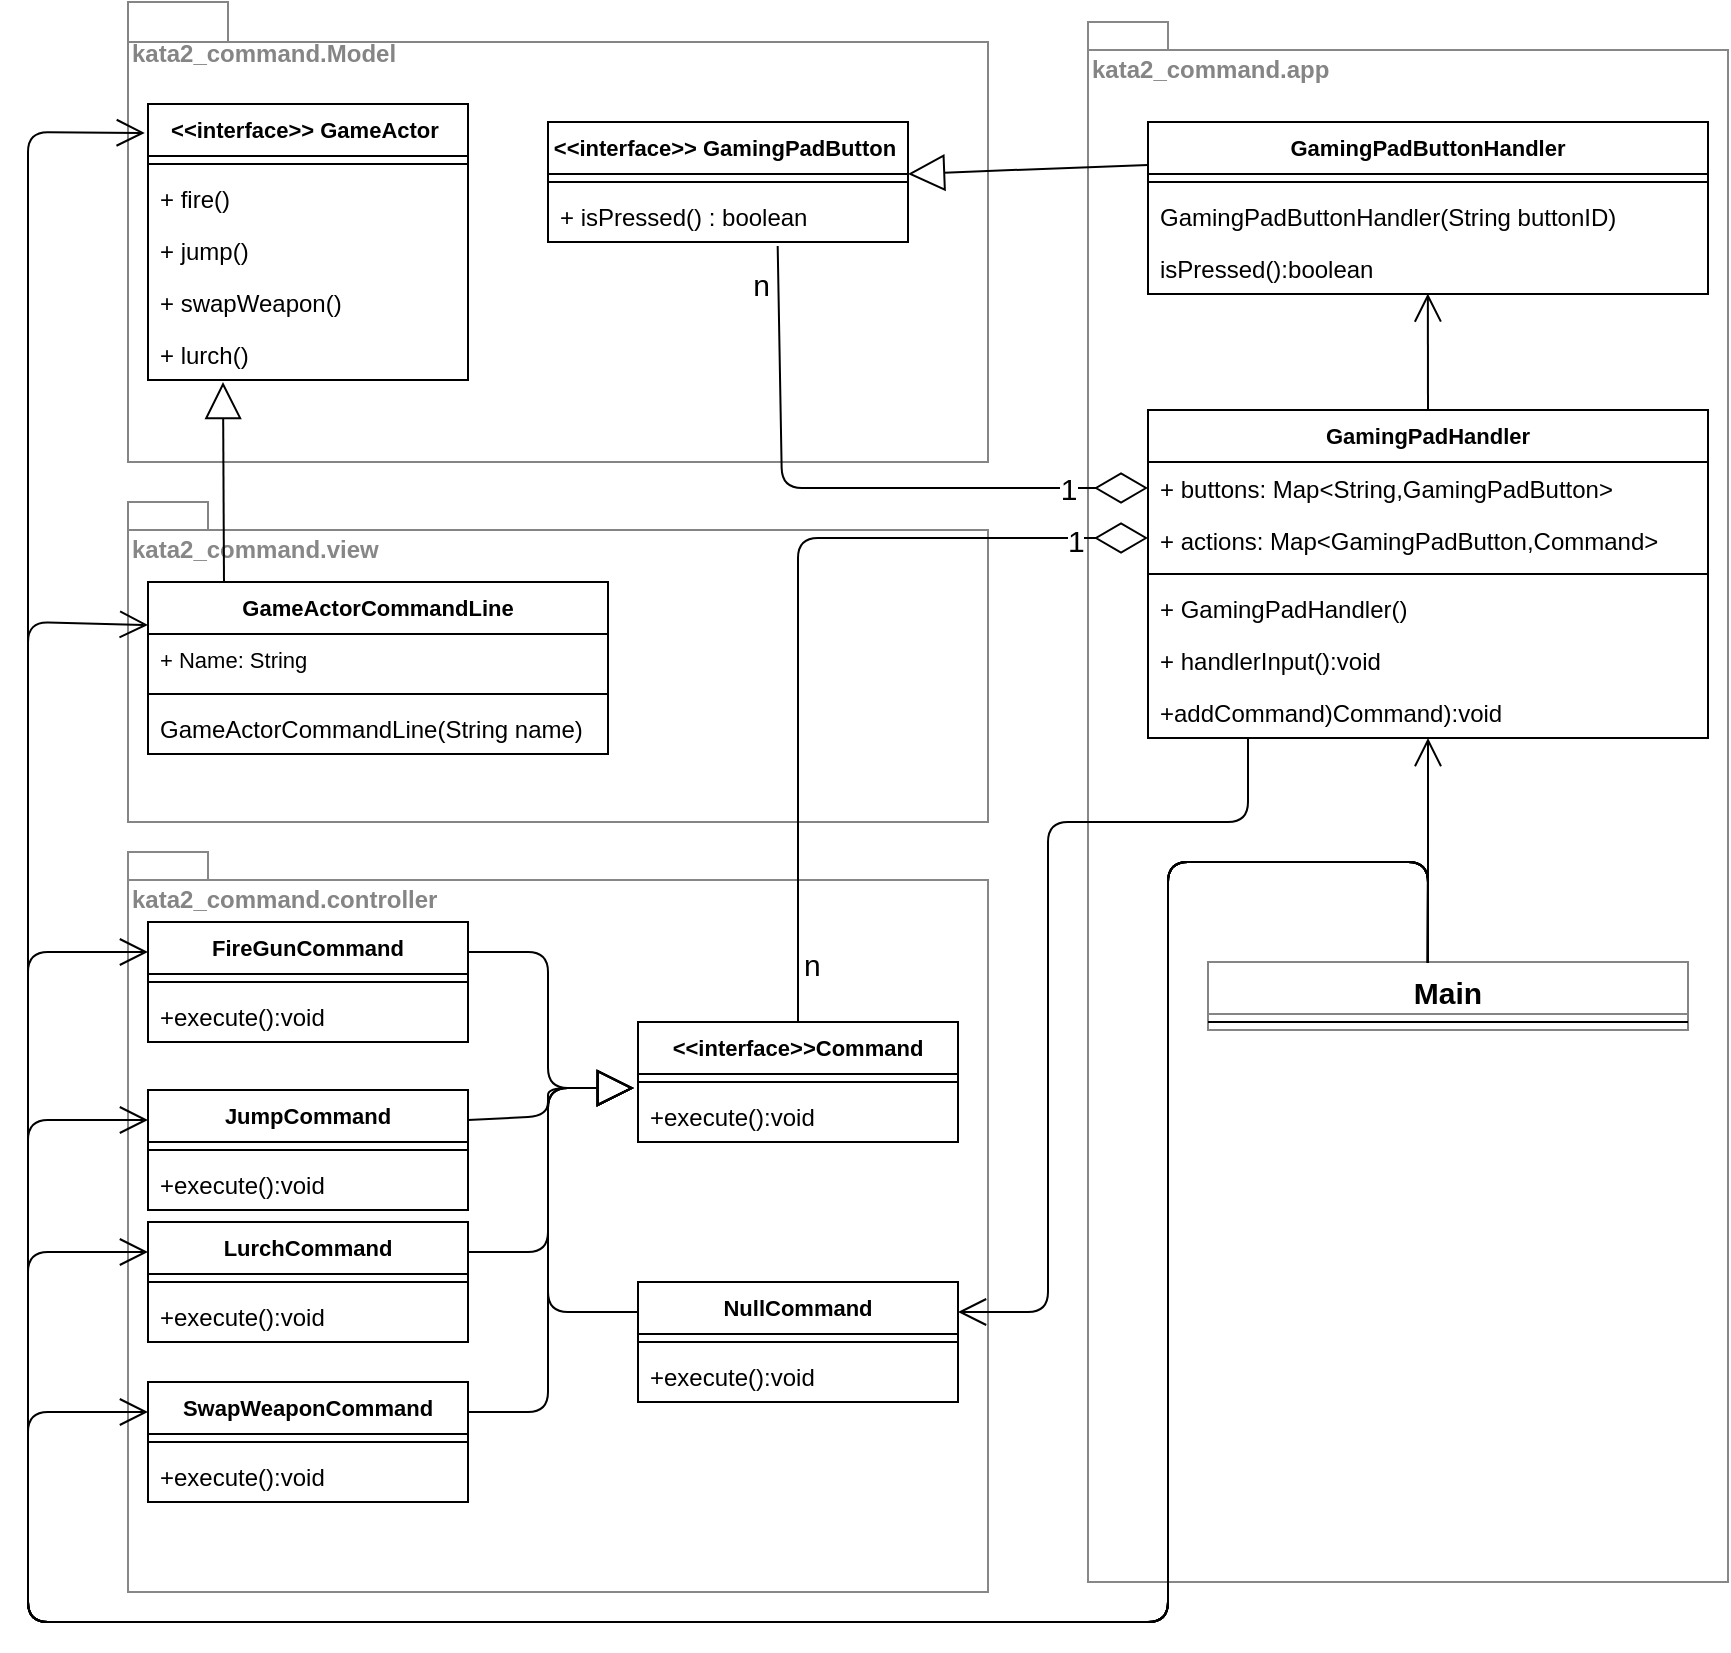 <mxfile version="14.2.4" type="device"><diagram id="ltqiJIYl4caDQ0jn4qxI" name="Page-1"><mxGraphModel dx="1976" dy="831" grid="1" gridSize="10" guides="1" tooltips="1" connect="1" arrows="1" fold="1" page="1" pageScale="1" pageWidth="827" pageHeight="1169" math="0" shadow="0"><root><mxCell id="0"/><mxCell id="1" parent="0"/><mxCell id="Au17P-Bf-2cugLzjKPA1-1" value="kata2_command.controller" style="shape=folder;fontStyle=1;spacingTop=10;tabWidth=40;tabHeight=14;tabPosition=left;html=1;verticalAlign=top;align=left;fontColor=#858585;strokeColor=#878787;" vertex="1" parent="1"><mxGeometry x="10" y="445" width="430" height="370" as="geometry"/></mxCell><mxCell id="Au17P-Bf-2cugLzjKPA1-2" value="kata2_command.app" style="shape=folder;fontStyle=1;spacingTop=10;tabWidth=40;tabHeight=14;tabPosition=left;html=1;verticalAlign=top;align=left;fontColor=#858585;sketch=0;strokeColor=#878787;" vertex="1" parent="1"><mxGeometry x="490" y="30" width="320" height="780" as="geometry"/></mxCell><mxCell id="Au17P-Bf-2cugLzjKPA1-3" value="kata2_command.Model" style="shape=folder;fontStyle=1;spacingTop=12;tabWidth=50;tabHeight=20;tabPosition=left;html=1;labelPosition=center;verticalLabelPosition=middle;align=left;verticalAlign=top;fontColor=#858585;strokeColor=#858585;" vertex="1" parent="1"><mxGeometry x="10" y="20" width="430" height="230" as="geometry"/></mxCell><mxCell id="Au17P-Bf-2cugLzjKPA1-4" value="kata2_command.view" style="shape=folder;fontStyle=1;spacingTop=10;tabWidth=40;tabHeight=14;tabPosition=left;html=1;align=left;verticalAlign=top;fontColor=#878787;strokeColor=#858585;" vertex="1" parent="1"><mxGeometry x="10" y="270" width="430" height="160" as="geometry"/></mxCell><mxCell id="Au17P-Bf-2cugLzjKPA1-7" value="GameActorCommandLine" style="swimlane;fontStyle=1;align=center;verticalAlign=top;childLayout=stackLayout;horizontal=1;startSize=26;horizontalStack=0;resizeParent=1;resizeParentMax=0;resizeLast=0;collapsible=1;marginBottom=0;fontSize=11;" vertex="1" parent="1"><mxGeometry x="20" y="310" width="230" height="86" as="geometry"/></mxCell><mxCell id="Au17P-Bf-2cugLzjKPA1-8" value="+ Name: String" style="text;strokeColor=none;fillColor=none;align=left;verticalAlign=top;spacingLeft=4;spacingRight=4;overflow=hidden;rotatable=0;points=[[0,0.5],[1,0.5]];portConstraint=eastwest;fontSize=11;" vertex="1" parent="Au17P-Bf-2cugLzjKPA1-7"><mxGeometry y="26" width="230" height="26" as="geometry"/></mxCell><mxCell id="Au17P-Bf-2cugLzjKPA1-9" value="" style="line;strokeWidth=1;fillColor=none;align=left;verticalAlign=middle;spacingTop=-1;spacingLeft=3;spacingRight=3;rotatable=0;labelPosition=right;points=[];portConstraint=eastwest;" vertex="1" parent="Au17P-Bf-2cugLzjKPA1-7"><mxGeometry y="52" width="230" height="8" as="geometry"/></mxCell><mxCell id="Au17P-Bf-2cugLzjKPA1-10" value="GameActorCommandLine(String name)" style="text;strokeColor=none;fillColor=none;align=left;verticalAlign=top;spacingLeft=4;spacingRight=4;overflow=hidden;rotatable=0;points=[[0,0.5],[1,0.5]];portConstraint=eastwest;" vertex="1" parent="Au17P-Bf-2cugLzjKPA1-7"><mxGeometry y="60" width="230" height="26" as="geometry"/></mxCell><mxCell id="Au17P-Bf-2cugLzjKPA1-11" value="Extends" style="endArrow=block;endSize=16;endFill=0;html=1;entryX=0.25;entryY=1;entryDx=0;entryDy=0;textOpacity=0;" edge="1" parent="1"><mxGeometry x="-0.052" y="1" width="160" relative="1" as="geometry"><mxPoint x="58" y="310" as="sourcePoint"/><mxPoint x="57.5" y="210" as="targetPoint"/><mxPoint as="offset"/></mxGeometry></mxCell><mxCell id="Au17P-Bf-2cugLzjKPA1-14" value="&lt;&lt;interface&gt;&gt; GameActor " style="swimlane;fontStyle=1;align=center;verticalAlign=top;childLayout=stackLayout;horizontal=1;startSize=26;horizontalStack=0;resizeParent=1;resizeParentMax=0;resizeLast=0;collapsible=1;marginBottom=0;fontSize=11;" vertex="1" parent="1"><mxGeometry x="20" y="71" width="160" height="138" as="geometry"/></mxCell><mxCell id="Au17P-Bf-2cugLzjKPA1-16" value="" style="line;strokeWidth=1;fillColor=none;align=left;verticalAlign=middle;spacingTop=-1;spacingLeft=3;spacingRight=3;rotatable=0;labelPosition=right;points=[];portConstraint=eastwest;" vertex="1" parent="Au17P-Bf-2cugLzjKPA1-14"><mxGeometry y="26" width="160" height="8" as="geometry"/></mxCell><mxCell id="Au17P-Bf-2cugLzjKPA1-17" value="+ fire()&#10;" style="text;strokeColor=none;fillColor=none;align=left;verticalAlign=top;spacingLeft=4;spacingRight=4;overflow=hidden;rotatable=0;points=[[0,0.5],[1,0.5]];portConstraint=eastwest;" vertex="1" parent="Au17P-Bf-2cugLzjKPA1-14"><mxGeometry y="34" width="160" height="26" as="geometry"/></mxCell><mxCell id="Au17P-Bf-2cugLzjKPA1-18" value="+ jump()&#10;" style="text;strokeColor=none;fillColor=none;align=left;verticalAlign=top;spacingLeft=4;spacingRight=4;overflow=hidden;rotatable=0;points=[[0,0.5],[1,0.5]];portConstraint=eastwest;" vertex="1" parent="Au17P-Bf-2cugLzjKPA1-14"><mxGeometry y="60" width="160" height="26" as="geometry"/></mxCell><mxCell id="Au17P-Bf-2cugLzjKPA1-19" value="+ swapWeapon()&#10;" style="text;strokeColor=none;fillColor=none;align=left;verticalAlign=top;spacingLeft=4;spacingRight=4;overflow=hidden;rotatable=0;points=[[0,0.5],[1,0.5]];portConstraint=eastwest;" vertex="1" parent="Au17P-Bf-2cugLzjKPA1-14"><mxGeometry y="86" width="160" height="26" as="geometry"/></mxCell><mxCell id="Au17P-Bf-2cugLzjKPA1-20" value="+ lurch()&#10;" style="text;strokeColor=none;fillColor=none;align=left;verticalAlign=top;spacingLeft=4;spacingRight=4;overflow=hidden;rotatable=0;points=[[0,0.5],[1,0.5]];portConstraint=eastwest;" vertex="1" parent="Au17P-Bf-2cugLzjKPA1-14"><mxGeometry y="112" width="160" height="26" as="geometry"/></mxCell><mxCell id="Au17P-Bf-2cugLzjKPA1-21" value="&lt;&lt;interface&gt;&gt; GamingPadButton " style="swimlane;fontStyle=1;align=center;verticalAlign=top;childLayout=stackLayout;horizontal=1;startSize=26;horizontalStack=0;resizeParent=1;resizeParentMax=0;resizeLast=0;collapsible=1;marginBottom=0;fontSize=11;" vertex="1" parent="1"><mxGeometry x="220" y="80" width="180" height="60" as="geometry"/></mxCell><mxCell id="Au17P-Bf-2cugLzjKPA1-22" value="" style="line;strokeWidth=1;fillColor=none;align=left;verticalAlign=middle;spacingTop=-1;spacingLeft=3;spacingRight=3;rotatable=0;labelPosition=right;points=[];portConstraint=eastwest;" vertex="1" parent="Au17P-Bf-2cugLzjKPA1-21"><mxGeometry y="26" width="180" height="8" as="geometry"/></mxCell><mxCell id="Au17P-Bf-2cugLzjKPA1-31" value="Extends" style="endArrow=block;endSize=16;endFill=0;html=1;textOpacity=0;exitX=0;exitY=0.25;exitDx=0;exitDy=0;" edge="1" parent="Au17P-Bf-2cugLzjKPA1-21" source="Au17P-Bf-2cugLzjKPA1-27"><mxGeometry x="-0.052" y="1" width="160" relative="1" as="geometry"><mxPoint x="169.32" y="126" as="sourcePoint"/><mxPoint x="180" y="26" as="targetPoint"/><mxPoint as="offset"/></mxGeometry></mxCell><mxCell id="Au17P-Bf-2cugLzjKPA1-23" value="+ isPressed() : boolean&#10;" style="text;strokeColor=none;fillColor=none;align=left;verticalAlign=top;spacingLeft=4;spacingRight=4;overflow=hidden;rotatable=0;points=[[0,0.5],[1,0.5]];portConstraint=eastwest;" vertex="1" parent="Au17P-Bf-2cugLzjKPA1-21"><mxGeometry y="34" width="180" height="26" as="geometry"/></mxCell><mxCell id="Au17P-Bf-2cugLzjKPA1-27" value="GamingPadButtonHandler" style="swimlane;fontStyle=1;align=center;verticalAlign=top;childLayout=stackLayout;horizontal=1;startSize=26;horizontalStack=0;resizeParent=1;resizeParentMax=0;resizeLast=0;collapsible=1;marginBottom=0;fontSize=11;" vertex="1" parent="1"><mxGeometry x="520" y="80" width="280" height="86" as="geometry"/></mxCell><mxCell id="Au17P-Bf-2cugLzjKPA1-29" value="" style="line;strokeWidth=1;fillColor=none;align=left;verticalAlign=middle;spacingTop=-1;spacingLeft=3;spacingRight=3;rotatable=0;labelPosition=right;points=[];portConstraint=eastwest;" vertex="1" parent="Au17P-Bf-2cugLzjKPA1-27"><mxGeometry y="26" width="280" height="8" as="geometry"/></mxCell><mxCell id="Au17P-Bf-2cugLzjKPA1-30" value="GamingPadButtonHandler(String buttonID)" style="text;strokeColor=none;fillColor=none;align=left;verticalAlign=top;spacingLeft=4;spacingRight=4;overflow=hidden;rotatable=0;points=[[0,0.5],[1,0.5]];portConstraint=eastwest;" vertex="1" parent="Au17P-Bf-2cugLzjKPA1-27"><mxGeometry y="34" width="280" height="26" as="geometry"/></mxCell><mxCell id="Au17P-Bf-2cugLzjKPA1-40" value="isPressed():boolean" style="text;strokeColor=none;fillColor=none;align=left;verticalAlign=top;spacingLeft=4;spacingRight=4;overflow=hidden;rotatable=0;points=[[0,0.5],[1,0.5]];portConstraint=eastwest;" vertex="1" parent="Au17P-Bf-2cugLzjKPA1-27"><mxGeometry y="60" width="280" height="26" as="geometry"/></mxCell><mxCell id="Au17P-Bf-2cugLzjKPA1-36" value="GamingPadHandler" style="swimlane;fontStyle=1;align=center;verticalAlign=top;childLayout=stackLayout;horizontal=1;startSize=26;horizontalStack=0;resizeParent=1;resizeParentMax=0;resizeLast=0;collapsible=1;marginBottom=0;fontSize=11;" vertex="1" parent="1"><mxGeometry x="520" y="224" width="280" height="164" as="geometry"/></mxCell><mxCell id="Au17P-Bf-2cugLzjKPA1-37" value="+ buttons: Map&lt;String,GamingPadButton&gt;" style="text;strokeColor=none;fillColor=none;align=left;verticalAlign=top;spacingLeft=4;spacingRight=4;overflow=hidden;rotatable=0;points=[[0,0.5],[1,0.5]];portConstraint=eastwest;" vertex="1" parent="Au17P-Bf-2cugLzjKPA1-36"><mxGeometry y="26" width="280" height="26" as="geometry"/></mxCell><mxCell id="Au17P-Bf-2cugLzjKPA1-43" value="+ actions: Map&lt;GamingPadButton,Command&gt;" style="text;strokeColor=none;fillColor=none;align=left;verticalAlign=top;spacingLeft=4;spacingRight=4;overflow=hidden;rotatable=0;points=[[0,0.5],[1,0.5]];portConstraint=eastwest;" vertex="1" parent="Au17P-Bf-2cugLzjKPA1-36"><mxGeometry y="52" width="280" height="26" as="geometry"/></mxCell><mxCell id="Au17P-Bf-2cugLzjKPA1-38" value="" style="line;strokeWidth=1;fillColor=none;align=left;verticalAlign=middle;spacingTop=-1;spacingLeft=3;spacingRight=3;rotatable=0;labelPosition=right;points=[];portConstraint=eastwest;" vertex="1" parent="Au17P-Bf-2cugLzjKPA1-36"><mxGeometry y="78" width="280" height="8" as="geometry"/></mxCell><mxCell id="Au17P-Bf-2cugLzjKPA1-39" value="+ GamingPadHandler()" style="text;strokeColor=none;fillColor=none;align=left;verticalAlign=top;spacingLeft=4;spacingRight=4;overflow=hidden;rotatable=0;points=[[0,0.5],[1,0.5]];portConstraint=eastwest;" vertex="1" parent="Au17P-Bf-2cugLzjKPA1-36"><mxGeometry y="86" width="280" height="26" as="geometry"/></mxCell><mxCell id="Au17P-Bf-2cugLzjKPA1-50" value="+ handlerInput():void" style="text;strokeColor=none;fillColor=none;align=left;verticalAlign=top;spacingLeft=4;spacingRight=4;overflow=hidden;rotatable=0;points=[[0,0.5],[1,0.5]];portConstraint=eastwest;" vertex="1" parent="Au17P-Bf-2cugLzjKPA1-36"><mxGeometry y="112" width="280" height="26" as="geometry"/></mxCell><mxCell id="Au17P-Bf-2cugLzjKPA1-51" value="+addCommand)Command):void" style="text;strokeColor=none;fillColor=none;align=left;verticalAlign=top;spacingLeft=4;spacingRight=4;overflow=hidden;rotatable=0;points=[[0,0.5],[1,0.5]];portConstraint=eastwest;" vertex="1" parent="Au17P-Bf-2cugLzjKPA1-36"><mxGeometry y="138" width="280" height="26" as="geometry"/></mxCell><mxCell id="Au17P-Bf-2cugLzjKPA1-41" value="" style="endArrow=diamondThin;endFill=0;endSize=24;html=1;fontSize=11;fontColor=#000000;entryX=0;entryY=0.5;entryDx=0;entryDy=0;exitX=0.638;exitY=1.075;exitDx=0;exitDy=0;exitPerimeter=0;" edge="1" parent="1" source="Au17P-Bf-2cugLzjKPA1-23" target="Au17P-Bf-2cugLzjKPA1-37"><mxGeometry width="160" relative="1" as="geometry"><mxPoint x="337" y="150" as="sourcePoint"/><mxPoint x="770" y="440" as="targetPoint"/><Array as="points"><mxPoint x="337" y="263"/></Array></mxGeometry></mxCell><mxCell id="Au17P-Bf-2cugLzjKPA1-114" value="1" style="edgeLabel;html=1;align=center;verticalAlign=middle;resizable=0;points=[];fontSize=15;fontColor=none;" vertex="1" connectable="0" parent="Au17P-Bf-2cugLzjKPA1-41"><mxGeometry x="0.787" relative="1" as="geometry"><mxPoint x="-7.7" as="offset"/></mxGeometry></mxCell><mxCell id="Au17P-Bf-2cugLzjKPA1-115" value="n" style="edgeLabel;html=1;align=right;verticalAlign=middle;resizable=0;points=[];fontSize=15;fontColor=none;" vertex="1" connectable="0" parent="Au17P-Bf-2cugLzjKPA1-41"><mxGeometry x="-0.878" y="-4" relative="1" as="geometry"><mxPoint as="offset"/></mxGeometry></mxCell><mxCell id="Au17P-Bf-2cugLzjKPA1-44" value="&lt;&lt;interface&gt;&gt;Command" style="swimlane;fontStyle=1;align=center;verticalAlign=top;childLayout=stackLayout;horizontal=1;startSize=26;horizontalStack=0;resizeParent=1;resizeParentMax=0;resizeLast=0;collapsible=1;marginBottom=0;sketch=0;fontSize=11;fontColor=#000000;" vertex="1" parent="1"><mxGeometry x="265" y="530" width="160" height="60" as="geometry"/></mxCell><mxCell id="Au17P-Bf-2cugLzjKPA1-46" value="" style="line;strokeWidth=1;fillColor=none;align=left;verticalAlign=middle;spacingTop=-1;spacingLeft=3;spacingRight=3;rotatable=0;labelPosition=right;points=[];portConstraint=eastwest;" vertex="1" parent="Au17P-Bf-2cugLzjKPA1-44"><mxGeometry y="26" width="160" height="8" as="geometry"/></mxCell><mxCell id="Au17P-Bf-2cugLzjKPA1-47" value="+execute():void" style="text;strokeColor=none;fillColor=none;align=left;verticalAlign=top;spacingLeft=4;spacingRight=4;overflow=hidden;rotatable=0;points=[[0,0.5],[1,0.5]];portConstraint=eastwest;" vertex="1" parent="Au17P-Bf-2cugLzjKPA1-44"><mxGeometry y="34" width="160" height="26" as="geometry"/></mxCell><mxCell id="Au17P-Bf-2cugLzjKPA1-48" value="" style="endArrow=diamondThin;endFill=0;endSize=24;html=1;fontSize=11;fontColor=#000000;exitX=0.5;exitY=0;exitDx=0;exitDy=0;" edge="1" parent="1" source="Au17P-Bf-2cugLzjKPA1-44"><mxGeometry width="160" relative="1" as="geometry"><mxPoint x="334" y="520" as="sourcePoint"/><mxPoint x="520" y="288" as="targetPoint"/><Array as="points"><mxPoint x="345" y="288"/></Array></mxGeometry></mxCell><mxCell id="Au17P-Bf-2cugLzjKPA1-112" value="&lt;p style=&quot;line-height: 0%&quot;&gt;n&lt;/p&gt;" style="edgeLabel;html=1;align=left;verticalAlign=middle;resizable=0;points=[];fontSize=15;fontColor=none;" vertex="1" connectable="0" parent="Au17P-Bf-2cugLzjKPA1-48"><mxGeometry x="-0.858" y="-1" relative="1" as="geometry"><mxPoint as="offset"/></mxGeometry></mxCell><mxCell id="Au17P-Bf-2cugLzjKPA1-113" value="1" style="edgeLabel;html=1;align=left;verticalAlign=middle;resizable=0;points=[];fontSize=15;fontColor=none;" vertex="1" connectable="0" parent="Au17P-Bf-2cugLzjKPA1-48"><mxGeometry x="0.799" y="-1" relative="1" as="geometry"><mxPoint as="offset"/></mxGeometry></mxCell><mxCell id="Au17P-Bf-2cugLzjKPA1-49" value="" style="endArrow=open;endFill=1;endSize=12;html=1;fontSize=11;fontColor=#000000;entryX=0.531;entryY=0.174;entryDx=0;entryDy=0;entryPerimeter=0;exitX=0.5;exitY=0;exitDx=0;exitDy=0;" edge="1" parent="1" source="Au17P-Bf-2cugLzjKPA1-36" target="Au17P-Bf-2cugLzjKPA1-2"><mxGeometry width="160" relative="1" as="geometry"><mxPoint x="400" y="410" as="sourcePoint"/><mxPoint x="560" y="410" as="targetPoint"/></mxGeometry></mxCell><mxCell id="Au17P-Bf-2cugLzjKPA1-52" value="Main" style="swimlane;fontStyle=1;align=center;verticalAlign=top;childLayout=stackLayout;horizontal=1;startSize=26;horizontalStack=0;resizeParent=1;resizeParentMax=0;resizeLast=0;collapsible=1;marginBottom=0;sketch=0;strokeColor=#858585;fontSize=15;fontColor=#000000;" vertex="1" parent="1"><mxGeometry x="550" y="500" width="240" height="34" as="geometry"/></mxCell><mxCell id="Au17P-Bf-2cugLzjKPA1-54" value="" style="line;strokeWidth=1;fillColor=none;align=left;verticalAlign=middle;spacingTop=-1;spacingLeft=3;spacingRight=3;rotatable=0;labelPosition=right;points=[];portConstraint=eastwest;" vertex="1" parent="Au17P-Bf-2cugLzjKPA1-52"><mxGeometry y="26" width="240" height="8" as="geometry"/></mxCell><mxCell id="Au17P-Bf-2cugLzjKPA1-56" value="NullCommand" style="swimlane;fontStyle=1;align=center;verticalAlign=top;childLayout=stackLayout;horizontal=1;startSize=26;horizontalStack=0;resizeParent=1;resizeParentMax=0;resizeLast=0;collapsible=1;marginBottom=0;sketch=0;fontSize=11;fontColor=#000000;" vertex="1" parent="1"><mxGeometry x="265" y="660" width="160" height="60" as="geometry"/></mxCell><mxCell id="Au17P-Bf-2cugLzjKPA1-57" value="" style="line;strokeWidth=1;fillColor=none;align=left;verticalAlign=middle;spacingTop=-1;spacingLeft=3;spacingRight=3;rotatable=0;labelPosition=right;points=[];portConstraint=eastwest;" vertex="1" parent="Au17P-Bf-2cugLzjKPA1-56"><mxGeometry y="26" width="160" height="8" as="geometry"/></mxCell><mxCell id="Au17P-Bf-2cugLzjKPA1-58" value="+execute():void" style="text;strokeColor=none;fillColor=none;align=left;verticalAlign=top;spacingLeft=4;spacingRight=4;overflow=hidden;rotatable=0;points=[[0,0.5],[1,0.5]];portConstraint=eastwest;" vertex="1" parent="Au17P-Bf-2cugLzjKPA1-56"><mxGeometry y="34" width="160" height="26" as="geometry"/></mxCell><mxCell id="Au17P-Bf-2cugLzjKPA1-59" value="" style="endArrow=open;endFill=1;endSize=12;html=1;fontSize=11;fontColor=#000000;entryX=1;entryY=0.25;entryDx=0;entryDy=0;" edge="1" parent="1" target="Au17P-Bf-2cugLzjKPA1-56"><mxGeometry width="160" relative="1" as="geometry"><mxPoint x="570" y="388" as="sourcePoint"/><mxPoint x="439" y="689" as="targetPoint"/><Array as="points"><mxPoint x="570" y="430"/><mxPoint x="470" y="430"/><mxPoint x="470" y="675"/></Array></mxGeometry></mxCell><mxCell id="Au17P-Bf-2cugLzjKPA1-69" value="JumpCommand" style="swimlane;fontStyle=1;align=center;verticalAlign=top;childLayout=stackLayout;horizontal=1;startSize=26;horizontalStack=0;resizeParent=1;resizeParentMax=0;resizeLast=0;collapsible=1;marginBottom=0;sketch=0;fontSize=11;fontColor=#000000;" vertex="1" parent="1"><mxGeometry x="20" y="564" width="160" height="60" as="geometry"/></mxCell><mxCell id="Au17P-Bf-2cugLzjKPA1-70" value="" style="line;strokeWidth=1;fillColor=none;align=left;verticalAlign=middle;spacingTop=-1;spacingLeft=3;spacingRight=3;rotatable=0;labelPosition=right;points=[];portConstraint=eastwest;" vertex="1" parent="Au17P-Bf-2cugLzjKPA1-69"><mxGeometry y="26" width="160" height="8" as="geometry"/></mxCell><mxCell id="Au17P-Bf-2cugLzjKPA1-71" value="+execute():void" style="text;strokeColor=none;fillColor=none;align=left;verticalAlign=top;spacingLeft=4;spacingRight=4;overflow=hidden;rotatable=0;points=[[0,0.5],[1,0.5]];portConstraint=eastwest;" vertex="1" parent="Au17P-Bf-2cugLzjKPA1-69"><mxGeometry y="34" width="160" height="26" as="geometry"/></mxCell><mxCell id="Au17P-Bf-2cugLzjKPA1-72" value="FireGunCommand" style="swimlane;fontStyle=1;align=center;verticalAlign=top;childLayout=stackLayout;horizontal=1;startSize=26;horizontalStack=0;resizeParent=1;resizeParentMax=0;resizeLast=0;collapsible=1;marginBottom=0;sketch=0;fontSize=11;fontColor=#000000;" vertex="1" parent="1"><mxGeometry x="20" y="480" width="160" height="60" as="geometry"/></mxCell><mxCell id="Au17P-Bf-2cugLzjKPA1-73" value="" style="line;strokeWidth=1;fillColor=none;align=left;verticalAlign=middle;spacingTop=-1;spacingLeft=3;spacingRight=3;rotatable=0;labelPosition=right;points=[];portConstraint=eastwest;" vertex="1" parent="Au17P-Bf-2cugLzjKPA1-72"><mxGeometry y="26" width="160" height="8" as="geometry"/></mxCell><mxCell id="Au17P-Bf-2cugLzjKPA1-74" value="+execute():void" style="text;strokeColor=none;fillColor=none;align=left;verticalAlign=top;spacingLeft=4;spacingRight=4;overflow=hidden;rotatable=0;points=[[0,0.5],[1,0.5]];portConstraint=eastwest;" vertex="1" parent="Au17P-Bf-2cugLzjKPA1-72"><mxGeometry y="34" width="160" height="26" as="geometry"/></mxCell><mxCell id="Au17P-Bf-2cugLzjKPA1-75" value="LurchCommand" style="swimlane;fontStyle=1;align=center;verticalAlign=top;childLayout=stackLayout;horizontal=1;startSize=26;horizontalStack=0;resizeParent=1;resizeParentMax=0;resizeLast=0;collapsible=1;marginBottom=0;sketch=0;fontSize=11;fontColor=#000000;" vertex="1" parent="1"><mxGeometry x="20" y="630" width="160" height="60" as="geometry"/></mxCell><mxCell id="Au17P-Bf-2cugLzjKPA1-76" value="" style="line;strokeWidth=1;fillColor=none;align=left;verticalAlign=middle;spacingTop=-1;spacingLeft=3;spacingRight=3;rotatable=0;labelPosition=right;points=[];portConstraint=eastwest;" vertex="1" parent="Au17P-Bf-2cugLzjKPA1-75"><mxGeometry y="26" width="160" height="8" as="geometry"/></mxCell><mxCell id="Au17P-Bf-2cugLzjKPA1-77" value="+execute():void" style="text;strokeColor=none;fillColor=none;align=left;verticalAlign=top;spacingLeft=4;spacingRight=4;overflow=hidden;rotatable=0;points=[[0,0.5],[1,0.5]];portConstraint=eastwest;" vertex="1" parent="Au17P-Bf-2cugLzjKPA1-75"><mxGeometry y="34" width="160" height="26" as="geometry"/></mxCell><mxCell id="Au17P-Bf-2cugLzjKPA1-78" value="SwapWeaponCommand" style="swimlane;fontStyle=1;align=center;verticalAlign=top;childLayout=stackLayout;horizontal=1;startSize=26;horizontalStack=0;resizeParent=1;resizeParentMax=0;resizeLast=0;collapsible=1;marginBottom=0;sketch=0;fontSize=11;fontColor=#000000;" vertex="1" parent="1"><mxGeometry x="20" y="710" width="160" height="60" as="geometry"/></mxCell><mxCell id="Au17P-Bf-2cugLzjKPA1-79" value="" style="line;strokeWidth=1;fillColor=none;align=left;verticalAlign=middle;spacingTop=-1;spacingLeft=3;spacingRight=3;rotatable=0;labelPosition=right;points=[];portConstraint=eastwest;" vertex="1" parent="Au17P-Bf-2cugLzjKPA1-78"><mxGeometry y="26" width="160" height="8" as="geometry"/></mxCell><mxCell id="Au17P-Bf-2cugLzjKPA1-80" value="+execute():void" style="text;strokeColor=none;fillColor=none;align=left;verticalAlign=top;spacingLeft=4;spacingRight=4;overflow=hidden;rotatable=0;points=[[0,0.5],[1,0.5]];portConstraint=eastwest;" vertex="1" parent="Au17P-Bf-2cugLzjKPA1-78"><mxGeometry y="34" width="160" height="26" as="geometry"/></mxCell><mxCell id="Au17P-Bf-2cugLzjKPA1-81" value="Extends" style="endArrow=block;endSize=16;endFill=0;html=1;fontSize=11;entryX=-0.013;entryY=-0.038;entryDx=0;entryDy=0;entryPerimeter=0;exitX=1;exitY=0.25;exitDx=0;exitDy=0;noLabel=1;fontColor=none;" edge="1" parent="1" source="Au17P-Bf-2cugLzjKPA1-72" target="Au17P-Bf-2cugLzjKPA1-47"><mxGeometry x="0.125" width="160" relative="1" as="geometry"><mxPoint x="230.03" y="618.55" as="sourcePoint"/><mxPoint x="230.0" y="550" as="targetPoint"/><Array as="points"><mxPoint x="220" y="495"/><mxPoint x="220" y="563"/></Array><mxPoint as="offset"/></mxGeometry></mxCell><mxCell id="Au17P-Bf-2cugLzjKPA1-82" value="Extends" style="endArrow=block;endSize=16;endFill=0;html=1;fontSize=11;entryX=-0.013;entryY=-0.038;entryDx=0;entryDy=0;entryPerimeter=0;exitX=1;exitY=0.25;exitDx=0;exitDy=0;noLabel=1;fontColor=none;" edge="1" parent="1" source="Au17P-Bf-2cugLzjKPA1-69" target="Au17P-Bf-2cugLzjKPA1-47"><mxGeometry x="0.125" width="160" relative="1" as="geometry"><mxPoint x="230.03" y="618.55" as="sourcePoint"/><mxPoint x="230.0" y="550" as="targetPoint"/><Array as="points"><mxPoint x="220" y="577"/><mxPoint x="220" y="563"/></Array><mxPoint as="offset"/></mxGeometry></mxCell><mxCell id="Au17P-Bf-2cugLzjKPA1-83" value="Extends" style="endArrow=block;endSize=16;endFill=0;html=1;fontSize=11;entryX=-0.013;entryY=-0.038;entryDx=0;entryDy=0;entryPerimeter=0;exitX=1;exitY=0.25;exitDx=0;exitDy=0;noLabel=1;fontColor=none;" edge="1" parent="1" source="Au17P-Bf-2cugLzjKPA1-75" target="Au17P-Bf-2cugLzjKPA1-47"><mxGeometry x="0.125" width="160" relative="1" as="geometry"><mxPoint x="230.03" y="618.55" as="sourcePoint"/><mxPoint x="230.0" y="550" as="targetPoint"/><Array as="points"><mxPoint x="220" y="645"/><mxPoint x="220" y="563"/></Array><mxPoint as="offset"/></mxGeometry></mxCell><mxCell id="Au17P-Bf-2cugLzjKPA1-84" value="Extends" style="endArrow=block;endSize=16;endFill=0;html=1;fontSize=11;entryX=-0.013;entryY=-0.038;entryDx=0;entryDy=0;entryPerimeter=0;noLabel=1;fontColor=none;exitX=1;exitY=0.25;exitDx=0;exitDy=0;" edge="1" parent="1" source="Au17P-Bf-2cugLzjKPA1-78" target="Au17P-Bf-2cugLzjKPA1-47"><mxGeometry x="0.125" width="160" relative="1" as="geometry"><mxPoint x="180" y="755" as="sourcePoint"/><mxPoint x="230.0" y="550" as="targetPoint"/><Array as="points"><mxPoint x="220" y="725"/><mxPoint x="220" y="563"/></Array><mxPoint as="offset"/></mxGeometry></mxCell><mxCell id="Au17P-Bf-2cugLzjKPA1-86" value="Extends" style="endArrow=block;endSize=16;endFill=0;html=1;fontSize=11;entryX=-0.013;entryY=-0.038;entryDx=0;entryDy=0;entryPerimeter=0;exitX=0;exitY=0.25;exitDx=0;exitDy=0;noLabel=1;fontColor=none;" edge="1" parent="1" source="Au17P-Bf-2cugLzjKPA1-56" target="Au17P-Bf-2cugLzjKPA1-47"><mxGeometry x="0.125" width="160" relative="1" as="geometry"><mxPoint x="230.03" y="618.55" as="sourcePoint"/><mxPoint x="230.0" y="550" as="targetPoint"/><Array as="points"><mxPoint x="220" y="675"/><mxPoint x="220" y="563"/></Array><mxPoint as="offset"/></mxGeometry></mxCell><mxCell id="Au17P-Bf-2cugLzjKPA1-87" value="" style="endArrow=open;endFill=1;endSize=12;html=1;fontSize=11;fontColor=none;entryX=0.5;entryY=1;entryDx=0;entryDy=0;exitX=0.531;exitY=0.603;exitDx=0;exitDy=0;exitPerimeter=0;" edge="1" parent="1" source="Au17P-Bf-2cugLzjKPA1-2" target="Au17P-Bf-2cugLzjKPA1-36"><mxGeometry width="160" relative="1" as="geometry"><mxPoint x="380" y="470" as="sourcePoint"/><mxPoint x="540" y="470" as="targetPoint"/><Array as="points"><mxPoint x="660" y="450"/></Array></mxGeometry></mxCell><mxCell id="Au17P-Bf-2cugLzjKPA1-97" value="" style="endArrow=open;endFill=1;endSize=12;html=1;fontSize=11;fontColor=none;exitX=0.531;exitY=0.603;exitDx=0;exitDy=0;exitPerimeter=0;entryX=0;entryY=0.25;entryDx=0;entryDy=0;" edge="1" parent="1" source="Au17P-Bf-2cugLzjKPA1-2" target="Au17P-Bf-2cugLzjKPA1-7"><mxGeometry width="160" relative="1" as="geometry"><mxPoint x="659.92" y="500.34" as="sourcePoint"/><mxPoint x="-70" y="40" as="targetPoint"/><Array as="points"><mxPoint x="660" y="450"/><mxPoint x="530" y="450"/><mxPoint x="530" y="830"/><mxPoint x="-40" y="830"/><mxPoint x="-40" y="330"/></Array></mxGeometry></mxCell><mxCell id="Au17P-Bf-2cugLzjKPA1-104" value="" style="endArrow=open;endFill=1;endSize=12;html=1;fontSize=11;fontColor=none;exitX=0.531;exitY=0.603;exitDx=0;exitDy=0;exitPerimeter=0;entryX=-0.01;entryY=0.105;entryDx=0;entryDy=0;entryPerimeter=0;" edge="1" parent="1" source="Au17P-Bf-2cugLzjKPA1-2" target="Au17P-Bf-2cugLzjKPA1-14"><mxGeometry width="160" relative="1" as="geometry"><mxPoint x="659.92" y="500.34" as="sourcePoint"/><mxPoint x="-70" y="40" as="targetPoint"/><Array as="points"><mxPoint x="660" y="450"/><mxPoint x="530" y="450"/><mxPoint x="530" y="830"/><mxPoint x="-40" y="830"/><mxPoint x="-40" y="85"/></Array></mxGeometry></mxCell><mxCell id="Au17P-Bf-2cugLzjKPA1-105" value="" style="endArrow=open;endFill=1;endSize=12;html=1;fontSize=11;fontColor=none;exitX=0.531;exitY=0.603;exitDx=0;exitDy=0;exitPerimeter=0;entryX=0;entryY=0.25;entryDx=0;entryDy=0;" edge="1" parent="1" source="Au17P-Bf-2cugLzjKPA1-2" target="Au17P-Bf-2cugLzjKPA1-72"><mxGeometry width="160" relative="1" as="geometry"><mxPoint x="659.92" y="500.34" as="sourcePoint"/><mxPoint x="-70" y="40" as="targetPoint"/><Array as="points"><mxPoint x="660" y="450"/><mxPoint x="530" y="450"/><mxPoint x="530" y="830"/><mxPoint x="-40" y="830"/><mxPoint x="-40" y="495"/></Array></mxGeometry></mxCell><mxCell id="Au17P-Bf-2cugLzjKPA1-106" value="" style="endArrow=open;endFill=1;endSize=12;html=1;fontSize=11;fontColor=none;exitX=0.531;exitY=0.603;exitDx=0;exitDy=0;exitPerimeter=0;entryX=0;entryY=0.25;entryDx=0;entryDy=0;" edge="1" parent="1" source="Au17P-Bf-2cugLzjKPA1-2" target="Au17P-Bf-2cugLzjKPA1-69"><mxGeometry width="160" relative="1" as="geometry"><mxPoint x="659.92" y="500.34" as="sourcePoint"/><mxPoint x="-70" y="40" as="targetPoint"/><Array as="points"><mxPoint x="660" y="450"/><mxPoint x="530" y="450"/><mxPoint x="530" y="830"/><mxPoint x="-40" y="830"/><mxPoint x="-40" y="579"/></Array></mxGeometry></mxCell><mxCell id="Au17P-Bf-2cugLzjKPA1-107" value="" style="endArrow=open;endFill=1;endSize=12;html=1;fontSize=11;fontColor=none;exitX=0.531;exitY=0.603;exitDx=0;exitDy=0;exitPerimeter=0;entryX=0;entryY=0.25;entryDx=0;entryDy=0;" edge="1" parent="1" source="Au17P-Bf-2cugLzjKPA1-2" target="Au17P-Bf-2cugLzjKPA1-75"><mxGeometry width="160" relative="1" as="geometry"><mxPoint x="659.92" y="500.34" as="sourcePoint"/><mxPoint x="-70" y="40" as="targetPoint"/><Array as="points"><mxPoint x="660" y="450"/><mxPoint x="530" y="450"/><mxPoint x="530" y="830"/><mxPoint x="-40" y="830"/><mxPoint x="-40" y="645"/></Array></mxGeometry></mxCell><mxCell id="Au17P-Bf-2cugLzjKPA1-108" value="" style="endArrow=open;endFill=1;endSize=12;html=1;fontSize=11;fontColor=none;exitX=0.531;exitY=0.603;exitDx=0;exitDy=0;exitPerimeter=0;entryX=0;entryY=0.25;entryDx=0;entryDy=0;" edge="1" parent="1" source="Au17P-Bf-2cugLzjKPA1-2" target="Au17P-Bf-2cugLzjKPA1-78"><mxGeometry width="160" relative="1" as="geometry"><mxPoint x="659.92" y="500.34" as="sourcePoint"/><mxPoint x="-70" y="40" as="targetPoint"/><Array as="points"><mxPoint x="660" y="450"/><mxPoint x="530" y="450"/><mxPoint x="530" y="830"/><mxPoint x="-40" y="830"/><mxPoint x="-40" y="725"/></Array></mxGeometry></mxCell></root></mxGraphModel></diagram></mxfile>
